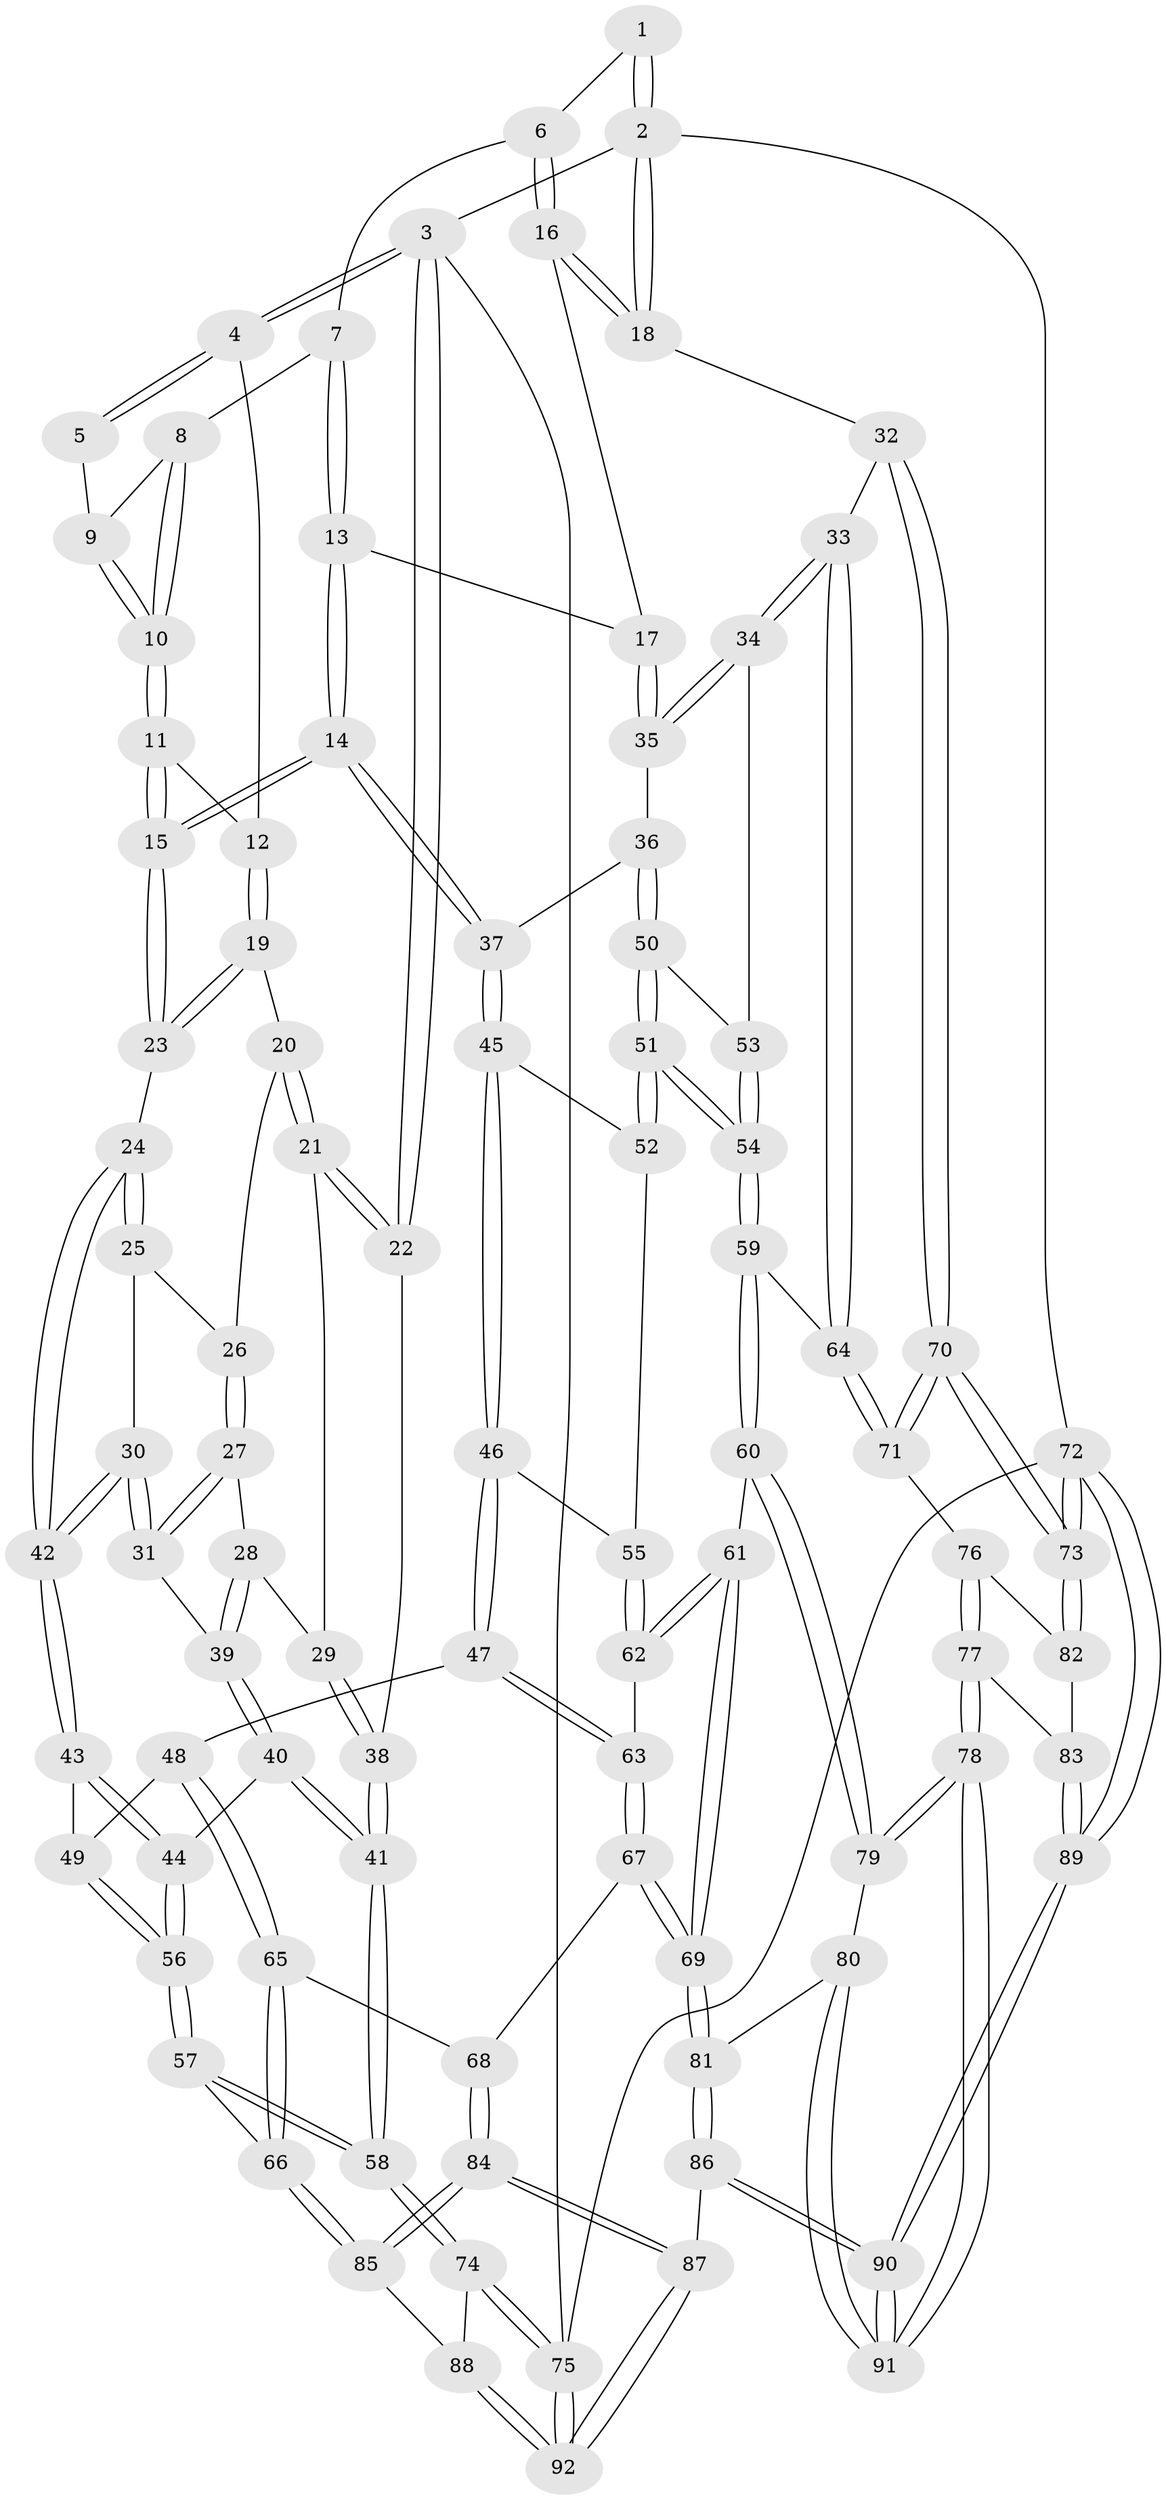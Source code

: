 // Generated by graph-tools (version 1.1) at 2025/17/03/09/25 04:17:08]
// undirected, 92 vertices, 227 edges
graph export_dot {
graph [start="1"]
  node [color=gray90,style=filled];
  1 [pos="+0.9484721067926666+0"];
  2 [pos="+1+0"];
  3 [pos="+0+0"];
  4 [pos="+0.24516087543642798+0"];
  5 [pos="+0.6685271060354426+0"];
  6 [pos="+0.8836979976306707+0.07691979544939712"];
  7 [pos="+0.7207469153146236+0.06760529816909722"];
  8 [pos="+0.7050181251498004+0.04800881370146165"];
  9 [pos="+0.6793629187780226+0"];
  10 [pos="+0.5875596365093999+0.10078498106933746"];
  11 [pos="+0.5550858953360678+0.11737064464511175"];
  12 [pos="+0.25016081560120973+0"];
  13 [pos="+0.7093649896288242+0.24559664334606285"];
  14 [pos="+0.6383852612595196+0.3169040535625833"];
  15 [pos="+0.6178293495011914+0.31109747280513733"];
  16 [pos="+0.8856537387544998+0.08192631954208388"];
  17 [pos="+0.8521192944565392+0.20110654194043043"];
  18 [pos="+1+0.22456417125216108"];
  19 [pos="+0.2515529304628017+0"];
  20 [pos="+0.24700233958860066+0"];
  21 [pos="+0.10349270414605766+0.22074396979058383"];
  22 [pos="+0+0.3317554922495805"];
  23 [pos="+0.5523504930652589+0.3259390986469234"];
  24 [pos="+0.5450589716164868+0.3288778158078216"];
  25 [pos="+0.28371379674418207+0.11483191622634843"];
  26 [pos="+0.2659927860304672+0.07906700367116651"];
  27 [pos="+0.21056877924753634+0.30158700880865225"];
  28 [pos="+0.16277445277017427+0.34494223017894765"];
  29 [pos="+0.13862577602479653+0.34205892101857566"];
  30 [pos="+0.36611401029555085+0.35420007331963693"];
  31 [pos="+0.3272518158589578+0.353948956458328"];
  32 [pos="+1+0.39661064879040236"];
  33 [pos="+1+0.39891869338607755"];
  34 [pos="+1+0.3945291113875392"];
  35 [pos="+1+0.3633033969816112"];
  36 [pos="+0.787363800271548+0.40361769142725457"];
  37 [pos="+0.6793779712711312+0.3782665389060032"];
  38 [pos="+0+0.48136444230506353"];
  39 [pos="+0.2055502306249048+0.4015435127273461"];
  40 [pos="+0.21028158051892437+0.4882463446490867"];
  41 [pos="+0+0.6070084914725704"];
  42 [pos="+0.4220852226919485+0.39985572846248363"];
  43 [pos="+0.42037802420485365+0.4061409135471686"];
  44 [pos="+0.27439393533911144+0.5108331940603401"];
  45 [pos="+0.6753988026559866+0.41624159551070505"];
  46 [pos="+0.5056912046134674+0.5760205085525582"];
  47 [pos="+0.4972985176576003+0.5782500186515288"];
  48 [pos="+0.4828906428404967+0.5787442488984367"];
  49 [pos="+0.44741929643031764+0.4940124909863093"];
  50 [pos="+0.832783067823388+0.5220191379196134"];
  51 [pos="+0.8045980869203482+0.6402520695431436"];
  52 [pos="+0.6807041803061021+0.4628777474703246"];
  53 [pos="+0.943694501432072+0.4942256263344436"];
  54 [pos="+0.8059277025394205+0.6465289885083365"];
  55 [pos="+0.632886200491694+0.5867541837120392"];
  56 [pos="+0.2955401851732858+0.6151363089238392"];
  57 [pos="+0.3043676522696285+0.7082289477649513"];
  58 [pos="+0+0.654014813210533"];
  59 [pos="+0.8059926844600566+0.6474363543565559"];
  60 [pos="+0.7401308542991448+0.686763599616497"];
  61 [pos="+0.7216836695524648+0.6874868321317584"];
  62 [pos="+0.6508730974012145+0.6267835652151359"];
  63 [pos="+0.5854106753709873+0.6588410834329587"];
  64 [pos="+0.8666034243645143+0.6730708158553026"];
  65 [pos="+0.40753932856474856+0.7191737842016847"];
  66 [pos="+0.33706318494385296+0.7348523368180243"];
  67 [pos="+0.5474704877777455+0.7789899958801099"];
  68 [pos="+0.5140802921136326+0.774940001702017"];
  69 [pos="+0.5863741769205949+0.7939674397972577"];
  70 [pos="+1+0.7184985885616061"];
  71 [pos="+0.8827404958665693+0.6936774911308689"];
  72 [pos="+1+1"];
  73 [pos="+1+0.7735601867295107"];
  74 [pos="+0+0.7623556585671415"];
  75 [pos="+0+1"];
  76 [pos="+0.8966373616607095+0.7774043192798179"];
  77 [pos="+0.88070869088278+0.8250197269844388"];
  78 [pos="+0.8150049768000216+0.8768841315555962"];
  79 [pos="+0.7676692718812814+0.8313653316717209"];
  80 [pos="+0.6365267794197296+0.8499554224358861"];
  81 [pos="+0.6101670361259224+0.8378379940133759"];
  82 [pos="+1+0.7985776514574925"];
  83 [pos="+0.9399685861612205+0.8657777610707117"];
  84 [pos="+0.41636592140774625+1"];
  85 [pos="+0.30115909322956436+0.877647296704373"];
  86 [pos="+0.4896064445162229+1"];
  87 [pos="+0.4312859763932294+1"];
  88 [pos="+0.1986943601199053+0.8917924228906428"];
  89 [pos="+1+1"];
  90 [pos="+0.8166349748717716+1"];
  91 [pos="+0.7957213102875696+1"];
  92 [pos="+0+1"];
  1 -- 2;
  1 -- 2;
  1 -- 6;
  2 -- 3;
  2 -- 18;
  2 -- 18;
  2 -- 72;
  3 -- 4;
  3 -- 4;
  3 -- 22;
  3 -- 22;
  3 -- 75;
  4 -- 5;
  4 -- 5;
  4 -- 12;
  5 -- 9;
  6 -- 7;
  6 -- 16;
  6 -- 16;
  7 -- 8;
  7 -- 13;
  7 -- 13;
  8 -- 9;
  8 -- 10;
  8 -- 10;
  9 -- 10;
  9 -- 10;
  10 -- 11;
  10 -- 11;
  11 -- 12;
  11 -- 15;
  11 -- 15;
  12 -- 19;
  12 -- 19;
  13 -- 14;
  13 -- 14;
  13 -- 17;
  14 -- 15;
  14 -- 15;
  14 -- 37;
  14 -- 37;
  15 -- 23;
  15 -- 23;
  16 -- 17;
  16 -- 18;
  16 -- 18;
  17 -- 35;
  17 -- 35;
  18 -- 32;
  19 -- 20;
  19 -- 23;
  19 -- 23;
  20 -- 21;
  20 -- 21;
  20 -- 26;
  21 -- 22;
  21 -- 22;
  21 -- 29;
  22 -- 38;
  23 -- 24;
  24 -- 25;
  24 -- 25;
  24 -- 42;
  24 -- 42;
  25 -- 26;
  25 -- 30;
  26 -- 27;
  26 -- 27;
  27 -- 28;
  27 -- 31;
  27 -- 31;
  28 -- 29;
  28 -- 39;
  28 -- 39;
  29 -- 38;
  29 -- 38;
  30 -- 31;
  30 -- 31;
  30 -- 42;
  30 -- 42;
  31 -- 39;
  32 -- 33;
  32 -- 70;
  32 -- 70;
  33 -- 34;
  33 -- 34;
  33 -- 64;
  33 -- 64;
  34 -- 35;
  34 -- 35;
  34 -- 53;
  35 -- 36;
  36 -- 37;
  36 -- 50;
  36 -- 50;
  37 -- 45;
  37 -- 45;
  38 -- 41;
  38 -- 41;
  39 -- 40;
  39 -- 40;
  40 -- 41;
  40 -- 41;
  40 -- 44;
  41 -- 58;
  41 -- 58;
  42 -- 43;
  42 -- 43;
  43 -- 44;
  43 -- 44;
  43 -- 49;
  44 -- 56;
  44 -- 56;
  45 -- 46;
  45 -- 46;
  45 -- 52;
  46 -- 47;
  46 -- 47;
  46 -- 55;
  47 -- 48;
  47 -- 63;
  47 -- 63;
  48 -- 49;
  48 -- 65;
  48 -- 65;
  49 -- 56;
  49 -- 56;
  50 -- 51;
  50 -- 51;
  50 -- 53;
  51 -- 52;
  51 -- 52;
  51 -- 54;
  51 -- 54;
  52 -- 55;
  53 -- 54;
  53 -- 54;
  54 -- 59;
  54 -- 59;
  55 -- 62;
  55 -- 62;
  56 -- 57;
  56 -- 57;
  57 -- 58;
  57 -- 58;
  57 -- 66;
  58 -- 74;
  58 -- 74;
  59 -- 60;
  59 -- 60;
  59 -- 64;
  60 -- 61;
  60 -- 79;
  60 -- 79;
  61 -- 62;
  61 -- 62;
  61 -- 69;
  61 -- 69;
  62 -- 63;
  63 -- 67;
  63 -- 67;
  64 -- 71;
  64 -- 71;
  65 -- 66;
  65 -- 66;
  65 -- 68;
  66 -- 85;
  66 -- 85;
  67 -- 68;
  67 -- 69;
  67 -- 69;
  68 -- 84;
  68 -- 84;
  69 -- 81;
  69 -- 81;
  70 -- 71;
  70 -- 71;
  70 -- 73;
  70 -- 73;
  71 -- 76;
  72 -- 73;
  72 -- 73;
  72 -- 89;
  72 -- 89;
  72 -- 75;
  73 -- 82;
  73 -- 82;
  74 -- 75;
  74 -- 75;
  74 -- 88;
  75 -- 92;
  75 -- 92;
  76 -- 77;
  76 -- 77;
  76 -- 82;
  77 -- 78;
  77 -- 78;
  77 -- 83;
  78 -- 79;
  78 -- 79;
  78 -- 91;
  78 -- 91;
  79 -- 80;
  80 -- 81;
  80 -- 91;
  80 -- 91;
  81 -- 86;
  81 -- 86;
  82 -- 83;
  83 -- 89;
  83 -- 89;
  84 -- 85;
  84 -- 85;
  84 -- 87;
  84 -- 87;
  85 -- 88;
  86 -- 87;
  86 -- 90;
  86 -- 90;
  87 -- 92;
  87 -- 92;
  88 -- 92;
  88 -- 92;
  89 -- 90;
  89 -- 90;
  90 -- 91;
  90 -- 91;
}
